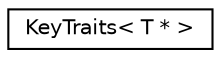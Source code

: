 digraph "Graphical Class Hierarchy"
{
  edge [fontname="Helvetica",fontsize="10",labelfontname="Helvetica",labelfontsize="10"];
  node [fontname="Helvetica",fontsize="10",shape=record];
  rankdir="LR";
  Node0 [label="KeyTraits\< T * \>",height=0.2,width=0.4,color="black", fillcolor="white", style="filled",URL="$class_key_traits_3_01_t_01_5_01_4.html"];
}
